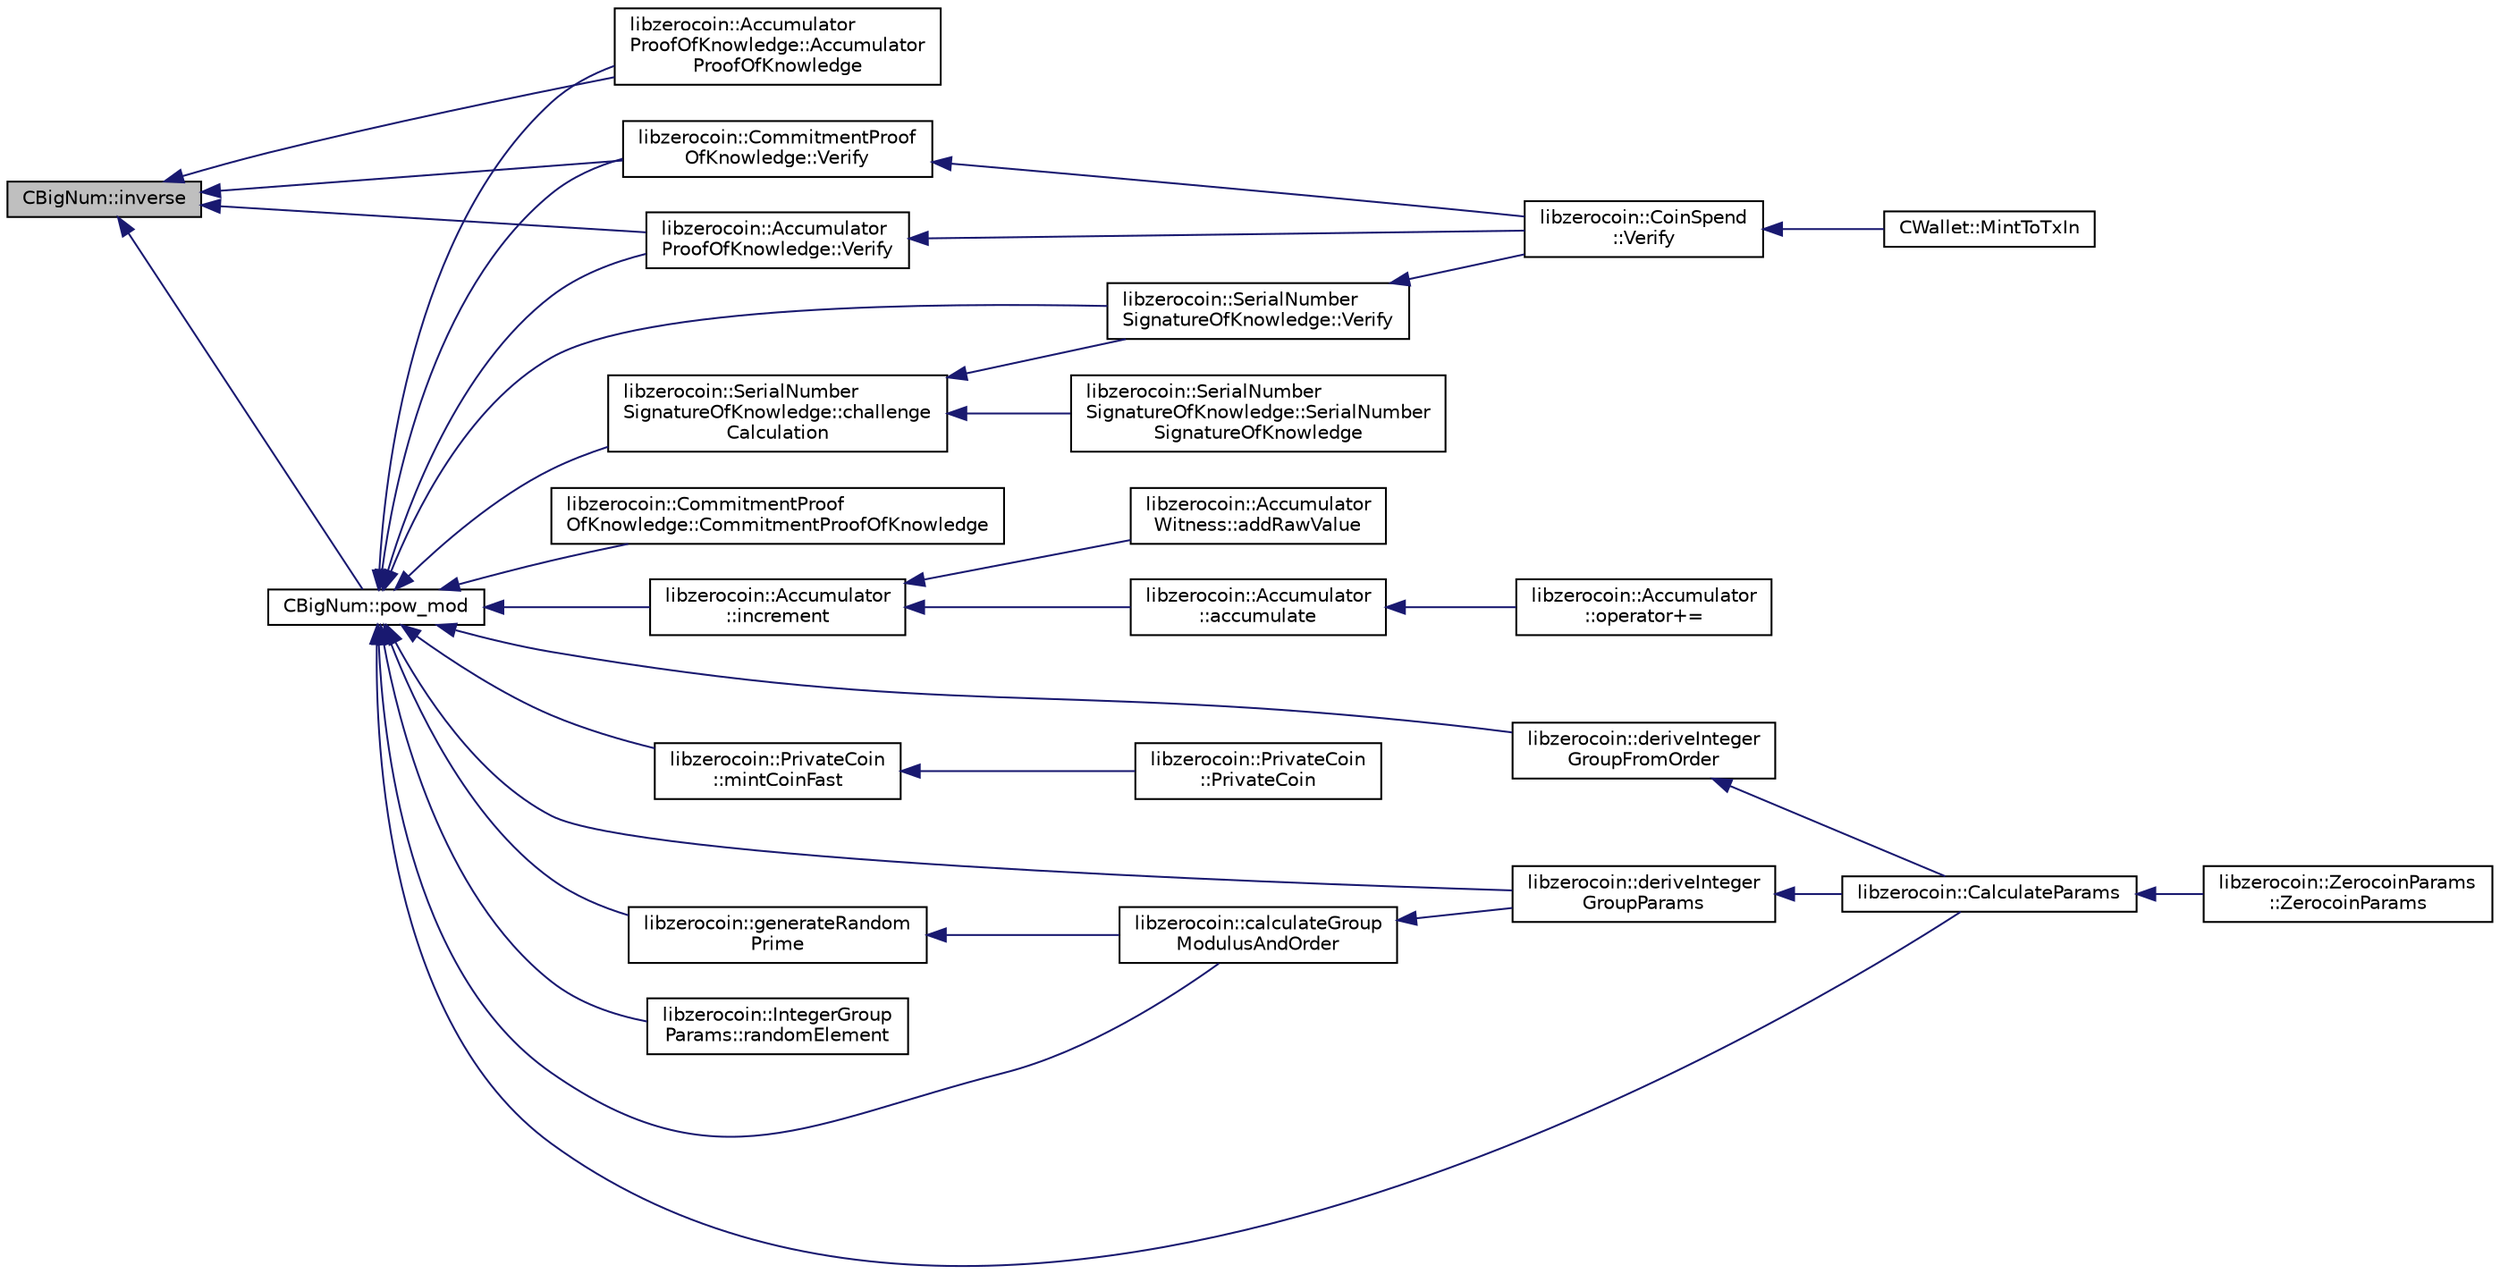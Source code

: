 digraph "CBigNum::inverse"
{
  edge [fontname="Helvetica",fontsize="10",labelfontname="Helvetica",labelfontsize="10"];
  node [fontname="Helvetica",fontsize="10",shape=record];
  rankdir="LR";
  Node103 [label="CBigNum::inverse",height=0.2,width=0.4,color="black", fillcolor="grey75", style="filled", fontcolor="black"];
  Node103 -> Node104 [dir="back",color="midnightblue",fontsize="10",style="solid",fontname="Helvetica"];
  Node104 [label="libzerocoin::Accumulator\lProofOfKnowledge::Accumulator\lProofOfKnowledge",height=0.2,width=0.4,color="black", fillcolor="white", style="filled",URL="$classlibzerocoin_1_1_accumulator_proof_of_knowledge.html#acce987e79e2498918495c3a7e8873810",tooltip="Generates a proof that a commitment to a coin c was accumulated. "];
  Node103 -> Node105 [dir="back",color="midnightblue",fontsize="10",style="solid",fontname="Helvetica"];
  Node105 [label="libzerocoin::Accumulator\lProofOfKnowledge::Verify",height=0.2,width=0.4,color="black", fillcolor="white", style="filled",URL="$classlibzerocoin_1_1_accumulator_proof_of_knowledge.html#afa37fa003c2e3ce95e00525fe84d1e52",tooltip="Verifies that a commitment c is accumulated in accumulated a. "];
  Node105 -> Node106 [dir="back",color="midnightblue",fontsize="10",style="solid",fontname="Helvetica"];
  Node106 [label="libzerocoin::CoinSpend\l::Verify",height=0.2,width=0.4,color="black", fillcolor="white", style="filled",URL="$classlibzerocoin_1_1_coin_spend.html#ad8005b899d45939c63ccaba43011c85b"];
  Node106 -> Node107 [dir="back",color="midnightblue",fontsize="10",style="solid",fontname="Helvetica"];
  Node107 [label="CWallet::MintToTxIn",height=0.2,width=0.4,color="black", fillcolor="white", style="filled",URL="$class_c_wallet.html#a5b32d86806615c59f15431f300f0c729"];
  Node103 -> Node108 [dir="back",color="midnightblue",fontsize="10",style="solid",fontname="Helvetica"];
  Node108 [label="CBigNum::pow_mod",height=0.2,width=0.4,color="black", fillcolor="white", style="filled",URL="$class_c_big_num.html#a949004e3f63921b28b4e245624854289",tooltip="modular exponentiation: this^e mod n "];
  Node108 -> Node109 [dir="back",color="midnightblue",fontsize="10",style="solid",fontname="Helvetica"];
  Node109 [label="libzerocoin::Accumulator\l::increment",height=0.2,width=0.4,color="black", fillcolor="white", style="filled",URL="$classlibzerocoin_1_1_accumulator.html#a5f5c7d29420789bd7945972f99de2b9b"];
  Node109 -> Node110 [dir="back",color="midnightblue",fontsize="10",style="solid",fontname="Helvetica"];
  Node110 [label="libzerocoin::Accumulator\l::accumulate",height=0.2,width=0.4,color="black", fillcolor="white", style="filled",URL="$classlibzerocoin_1_1_accumulator.html#aa58ff4676bd84dea150ae40abd489024",tooltip="Accumulate a coin into the accumulator. "];
  Node110 -> Node111 [dir="back",color="midnightblue",fontsize="10",style="solid",fontname="Helvetica"];
  Node111 [label="libzerocoin::Accumulator\l::operator+=",height=0.2,width=0.4,color="black", fillcolor="white", style="filled",URL="$classlibzerocoin_1_1_accumulator.html#a03bec513778240e9ddfcd2103524fd33",tooltip="Used to set the accumulator value. "];
  Node109 -> Node112 [dir="back",color="midnightblue",fontsize="10",style="solid",fontname="Helvetica"];
  Node112 [label="libzerocoin::Accumulator\lWitness::addRawValue",height=0.2,width=0.4,color="black", fillcolor="white", style="filled",URL="$classlibzerocoin_1_1_accumulator_witness.html#a7c5b47a42f8a2c51f7c7f64ff0809f7d",tooltip="Adds element to the set whose&#39;s accumulation we are proving coin is a member of. "];
  Node108 -> Node104 [dir="back",color="midnightblue",fontsize="10",style="solid",fontname="Helvetica"];
  Node108 -> Node105 [dir="back",color="midnightblue",fontsize="10",style="solid",fontname="Helvetica"];
  Node108 -> Node113 [dir="back",color="midnightblue",fontsize="10",style="solid",fontname="Helvetica"];
  Node113 [label="libzerocoin::PrivateCoin\l::mintCoinFast",height=0.2,width=0.4,color="black", fillcolor="white", style="filled",URL="$classlibzerocoin_1_1_private_coin.html#ae466bc27aabcf43feb7cc62aba6f7f1e",tooltip="Mint a new coin using a faster process. "];
  Node113 -> Node114 [dir="back",color="midnightblue",fontsize="10",style="solid",fontname="Helvetica"];
  Node114 [label="libzerocoin::PrivateCoin\l::PrivateCoin",height=0.2,width=0.4,color="black", fillcolor="white", style="filled",URL="$classlibzerocoin_1_1_private_coin.html#a62fe12639a5a9e520f7bcc15722a1520"];
  Node108 -> Node115 [dir="back",color="midnightblue",fontsize="10",style="solid",fontname="Helvetica"];
  Node115 [label="libzerocoin::CommitmentProof\lOfKnowledge::CommitmentProofOfKnowledge",height=0.2,width=0.4,color="black", fillcolor="white", style="filled",URL="$classlibzerocoin_1_1_commitment_proof_of_knowledge.html#af66449f2c4c0cb88d19cb409b67b4cff",tooltip="Generates a proof that two commitments, a and b, open to the same value. "];
  Node108 -> Node116 [dir="back",color="midnightblue",fontsize="10",style="solid",fontname="Helvetica"];
  Node116 [label="libzerocoin::CommitmentProof\lOfKnowledge::Verify",height=0.2,width=0.4,color="black", fillcolor="white", style="filled",URL="$classlibzerocoin_1_1_commitment_proof_of_knowledge.html#a36196236b6f40da17e1dd4fcb42c6794",tooltip="Verifies the proof. "];
  Node116 -> Node106 [dir="back",color="midnightblue",fontsize="10",style="solid",fontname="Helvetica"];
  Node108 -> Node117 [dir="back",color="midnightblue",fontsize="10",style="solid",fontname="Helvetica"];
  Node117 [label="libzerocoin::CalculateParams",height=0.2,width=0.4,color="black", fillcolor="white", style="filled",URL="$namespacelibzerocoin.html#a6304d284cf7c81d9598ea68f3c5a81df",tooltip="Fill in a set of Zerocoin parameters from a modulus \"N\". "];
  Node117 -> Node118 [dir="back",color="midnightblue",fontsize="10",style="solid",fontname="Helvetica"];
  Node118 [label="libzerocoin::ZerocoinParams\l::ZerocoinParams",height=0.2,width=0.4,color="black", fillcolor="white", style="filled",URL="$classlibzerocoin_1_1_zerocoin_params.html#ad7abfc8417e3f07feb7b786cb13c72b0",tooltip="Construct a set of Zerocoin parameters from a modulus \"N\". "];
  Node108 -> Node119 [dir="back",color="midnightblue",fontsize="10",style="solid",fontname="Helvetica"];
  Node119 [label="libzerocoin::deriveInteger\lGroupParams",height=0.2,width=0.4,color="black", fillcolor="white", style="filled",URL="$namespacelibzerocoin.html#a104c1a4d313174893b0de7595bfa7baa",tooltip="Deterministically compute a set of group parameters using NIST procedures. "];
  Node119 -> Node117 [dir="back",color="midnightblue",fontsize="10",style="solid",fontname="Helvetica"];
  Node108 -> Node120 [dir="back",color="midnightblue",fontsize="10",style="solid",fontname="Helvetica"];
  Node120 [label="libzerocoin::deriveInteger\lGroupFromOrder",height=0.2,width=0.4,color="black", fillcolor="white", style="filled",URL="$namespacelibzerocoin.html#a8d4a084866f5f0598e39704cedb96959",tooltip="Deterministically compute a set of group parameters with a specified order. "];
  Node120 -> Node117 [dir="back",color="midnightblue",fontsize="10",style="solid",fontname="Helvetica"];
  Node108 -> Node121 [dir="back",color="midnightblue",fontsize="10",style="solid",fontname="Helvetica"];
  Node121 [label="libzerocoin::calculateGroup\lModulusAndOrder",height=0.2,width=0.4,color="black", fillcolor="white", style="filled",URL="$namespacelibzerocoin.html#ae993b839bf47f3e64151b39abd3a5c08",tooltip="Deterministically compute a group description using NIST procedures. "];
  Node121 -> Node119 [dir="back",color="midnightblue",fontsize="10",style="solid",fontname="Helvetica"];
  Node108 -> Node122 [dir="back",color="midnightblue",fontsize="10",style="solid",fontname="Helvetica"];
  Node122 [label="libzerocoin::generateRandom\lPrime",height=0.2,width=0.4,color="black", fillcolor="white", style="filled",URL="$namespacelibzerocoin.html#a2099b8bbbed1501554a9be21e74b9254",tooltip="Deterministically compute a random prime number. "];
  Node122 -> Node121 [dir="back",color="midnightblue",fontsize="10",style="solid",fontname="Helvetica"];
  Node108 -> Node123 [dir="back",color="midnightblue",fontsize="10",style="solid",fontname="Helvetica"];
  Node123 [label="libzerocoin::IntegerGroup\lParams::randomElement",height=0.2,width=0.4,color="black", fillcolor="white", style="filled",URL="$classlibzerocoin_1_1_integer_group_params.html#a012079a03d0aeacc42fe005ed7c0ab62",tooltip="Generates a random group element. "];
  Node108 -> Node124 [dir="back",color="midnightblue",fontsize="10",style="solid",fontname="Helvetica"];
  Node124 [label="libzerocoin::SerialNumber\lSignatureOfKnowledge::challenge\lCalculation",height=0.2,width=0.4,color="black", fillcolor="white", style="filled",URL="$classlibzerocoin_1_1_serial_number_signature_of_knowledge.html#a564f58bd562d441ae8503c2904fb8270"];
  Node124 -> Node125 [dir="back",color="midnightblue",fontsize="10",style="solid",fontname="Helvetica"];
  Node125 [label="libzerocoin::SerialNumber\lSignatureOfKnowledge::SerialNumber\lSignatureOfKnowledge",height=0.2,width=0.4,color="black", fillcolor="white", style="filled",URL="$classlibzerocoin_1_1_serial_number_signature_of_knowledge.html#adb04da379098298cad6e05c930d6483f",tooltip="Creates a Signature of knowledge object that a commitment to a coin contains a coin with serial numbe..."];
  Node124 -> Node126 [dir="back",color="midnightblue",fontsize="10",style="solid",fontname="Helvetica"];
  Node126 [label="libzerocoin::SerialNumber\lSignatureOfKnowledge::Verify",height=0.2,width=0.4,color="black", fillcolor="white", style="filled",URL="$classlibzerocoin_1_1_serial_number_signature_of_knowledge.html#a05f9c3d5aade741ee8aab51ed570b6b0",tooltip="Verifies the Signature of knowledge. "];
  Node126 -> Node106 [dir="back",color="midnightblue",fontsize="10",style="solid",fontname="Helvetica"];
  Node108 -> Node126 [dir="back",color="midnightblue",fontsize="10",style="solid",fontname="Helvetica"];
  Node103 -> Node116 [dir="back",color="midnightblue",fontsize="10",style="solid",fontname="Helvetica"];
}

